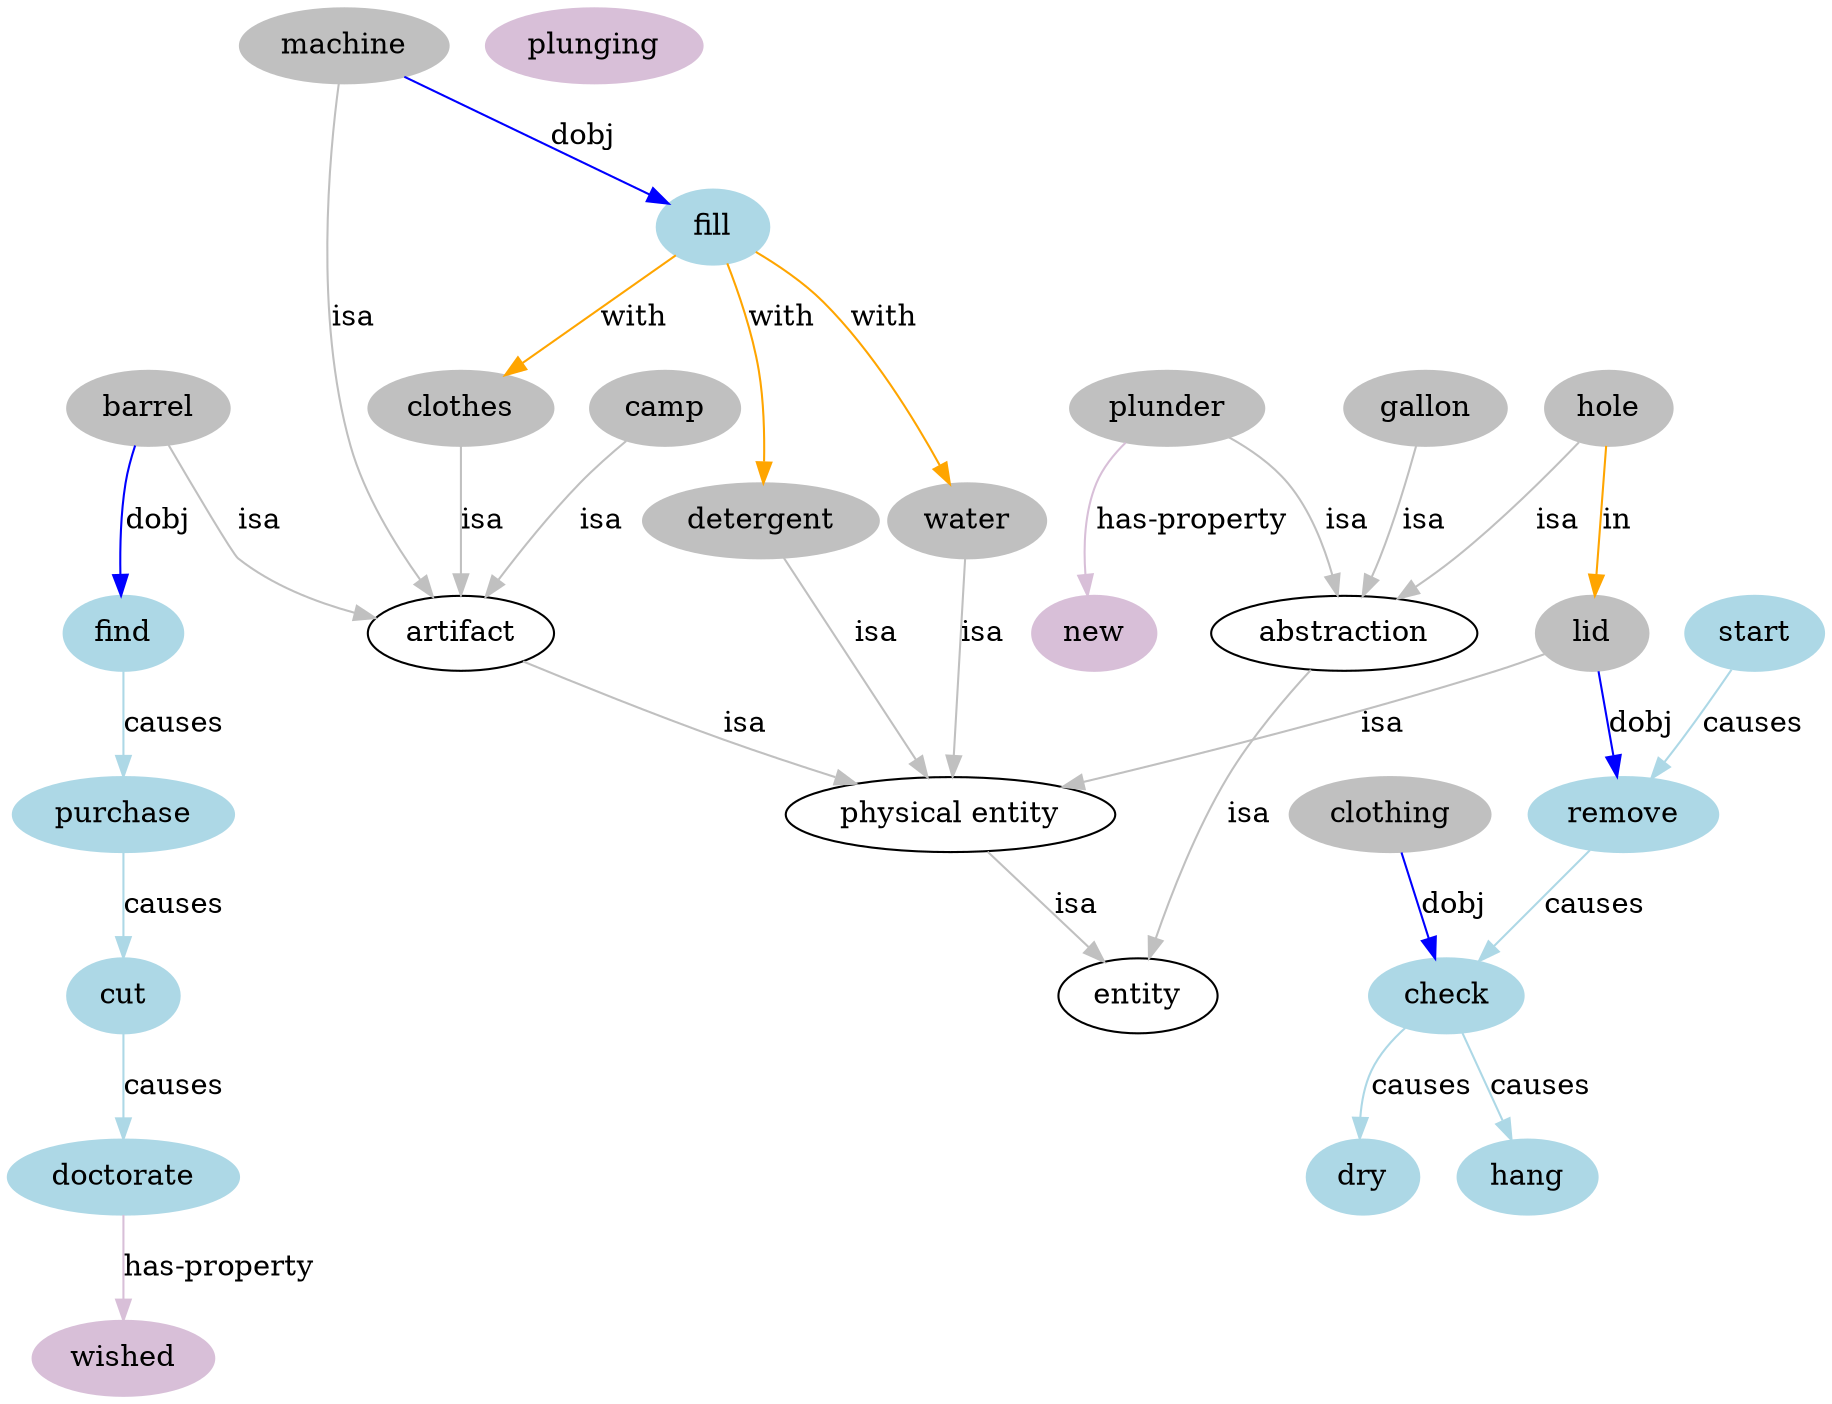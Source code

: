 digraph typehierarchy {
"artifact" -> "physical entity" [label = "isa"  color = "grey"]
"barrel" -> "artifact" [label = "isa"  color = "grey"]
"camp" -> "artifact" [label = "isa"  color = "grey"]
"clothes" -> "artifact" [label = "isa"  color = "grey"]
"detergent" -> "physical entity" [label = "isa"  color = "grey"]
"gallon" -> "abstraction" [label = "isa"  color = "grey"]
"hole" -> "abstraction" [label = "isa"  color = "grey"]
"lid" -> "physical entity" [label = "isa"  color = "grey"]
"machine" -> "artifact" [label = "isa"  color = "grey"]
"plunder" -> "abstraction" [label = "isa"  color = "grey"]
"water" -> "physical entity" [label = "isa"  color = "grey"]
"abstraction" -> "entity" [label = "isa"  color = "grey"]
"physical entity" -> "entity" [label = "isa"  color = "grey"]
"check" -> "dry" [label = "causes"  color = "lightblue"]
"check" -> "hang" [label = "causes"  color = "lightblue"]
"cut" -> "doctorate" [label = "causes"  color = "lightblue"]
"find" -> "purchase" [label = "causes"  color = "lightblue"]
"purchase" -> "cut" [label = "causes"  color = "lightblue"]
"remove" -> "check" [label = "causes"  color = "lightblue"]
"start" -> "remove" [label = "causes"  color = "lightblue"]
"barrel" -> "find" [label = "dobj"  color = "blue"]
"machine" -> "fill" [label = "dobj"  color = "blue"]
"lid" -> "remove" [label = "dobj"  color = "blue"]
"clothing" -> "check" [label = "dobj"  color = "blue"]
"hole" -> "lid" [label = "in"  color = "orange"]
"fill" -> "water" [label = "with"  color = "orange"]
"fill" -> "clothes" [label = "with"  color = "orange"]
"fill" -> "detergent" [label = "with"  color = "orange"]
"plunder" -> "new" [label = "has-property"  color = "thistle"]
"doctorate" -> "wished" [label = "has-property"  color = "thistle"]
"water"[color = "grey"  style = "filled"]
"plunder"[color = "grey"  style = "filled"]
"machine"[color = "grey"  style = "filled"]
"lid"[color = "grey"  style = "filled"]
"hole"[color = "grey"  style = "filled"]
"gallon"[color = "grey"  style = "filled"]
"detergent"[color = "grey"  style = "filled"]
"clothing"[color = "grey"  style = "filled"]
"clothes"[color = "grey"  style = "filled"]
"camp"[color = "grey"  style = "filled"]
"barrel"[color = "grey"  style = "filled"]
"start"[color = "lightblue"  style = "filled"]
"remove"[color = "lightblue"  style = "filled"]
"purchase"[color = "lightblue"  style = "filled"]
"hang"[color = "lightblue"  style = "filled"]
"find"[color = "lightblue"  style = "filled"]
"fill"[color = "lightblue"  style = "filled"]
"dry"[color = "lightblue"  style = "filled"]
"doctorate"[color = "lightblue"  style = "filled"]
"cut"[color = "lightblue"  style = "filled"]
"check"[color = "lightblue"  style = "filled"]
"wished"[color = "thistle"  style = "filled"]
"plunging"[color = "thistle"  style = "filled"]
"new"[color = "thistle"  style = "filled"]
}